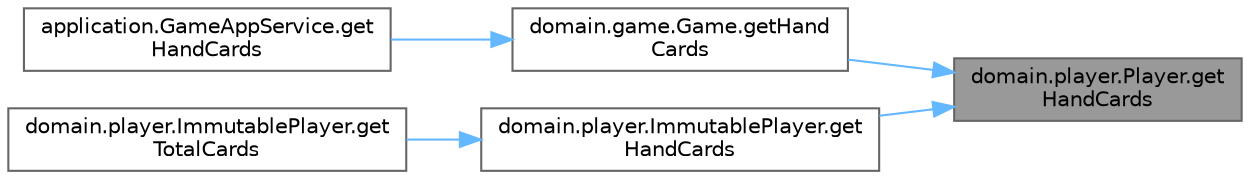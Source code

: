 digraph "domain.player.Player.getHandCards"
{
 // LATEX_PDF_SIZE
  bgcolor="transparent";
  edge [fontname=Helvetica,fontsize=10,labelfontname=Helvetica,labelfontsize=10];
  node [fontname=Helvetica,fontsize=10,shape=box,height=0.2,width=0.4];
  rankdir="RL";
  Node1 [id="Node000001",label="domain.player.Player.get\lHandCards",height=0.2,width=0.4,color="gray40", fillcolor="grey60", style="filled", fontcolor="black",tooltip=" "];
  Node1 -> Node2 [id="edge1_Node000001_Node000002",dir="back",color="steelblue1",style="solid",tooltip=" "];
  Node2 [id="Node000002",label="domain.game.Game.getHand\lCards",height=0.2,width=0.4,color="grey40", fillcolor="white", style="filled",URL="$classdomain_1_1game_1_1_game.html#a74d046132b8bd2c266644eb1e1b09a44",tooltip="Obtiene las cartas en mano de un jugador."];
  Node2 -> Node3 [id="edge2_Node000002_Node000003",dir="back",color="steelblue1",style="solid",tooltip=" "];
  Node3 [id="Node000003",label="application.GameAppService.get\lHandCards",height=0.2,width=0.4,color="grey40", fillcolor="white", style="filled",URL="$classapplication_1_1_game_app_service.html#aae193f174f11553e87d0bbfca59dab39",tooltip="Recupera las cartas en mano de un jugador específico a partir de su UUID."];
  Node1 -> Node4 [id="edge3_Node000001_Node000004",dir="back",color="steelblue1",style="solid",tooltip=" "];
  Node4 [id="Node000004",label="domain.player.ImmutablePlayer.get\lHandCards",height=0.2,width=0.4,color="grey40", fillcolor="white", style="filled",URL="$classdomain_1_1player_1_1_immutable_player.html#a31d3e5dc9b070b7450a438ba1b82b0a2",tooltip=" "];
  Node4 -> Node5 [id="edge4_Node000004_Node000005",dir="back",color="steelblue1",style="solid",tooltip=" "];
  Node5 [id="Node000005",label="domain.player.ImmutablePlayer.get\lTotalCards",height=0.2,width=0.4,color="grey40", fillcolor="white", style="filled",URL="$classdomain_1_1player_1_1_immutable_player.html#a5479e6ac16014343281f0bf14f5bfddd",tooltip=" "];
}
